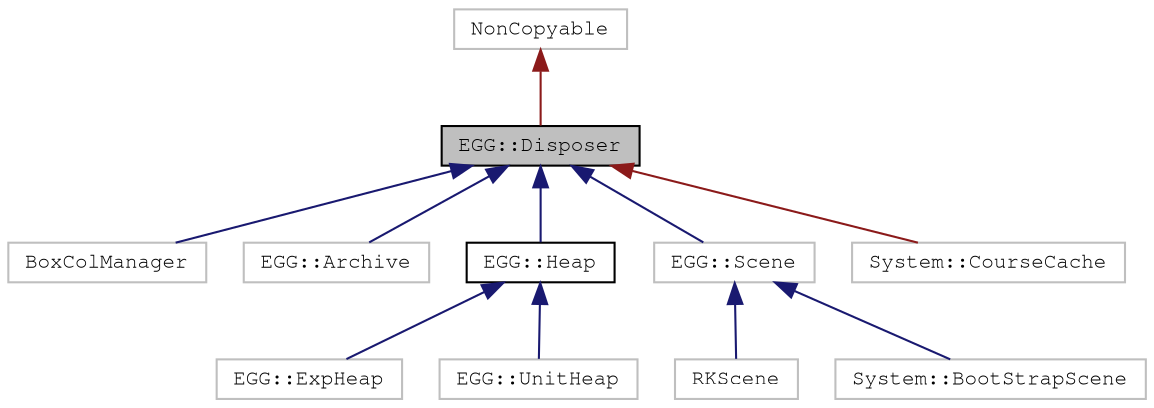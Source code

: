 digraph "EGG::Disposer"
{
 // LATEX_PDF_SIZE
  edge [fontname="FreeMono",fontsize="10",labelfontname="FreeMono",labelfontsize="10"];
  node [fontname="FreeMono",fontsize="10",shape=record];
  Node1 [label="EGG::Disposer",height=0.2,width=0.4,color="black", fillcolor="grey75", style="filled", fontcolor="black",tooltip="Base class for garbage-collected objects."];
  Node2 -> Node1 [dir="back",color="firebrick4",fontsize="10",style="solid",fontname="FreeMono"];
  Node2 [label="NonCopyable",height=0.2,width=0.4,color="grey75", fillcolor="white", style="filled",URL="$class_non_copyable.html",tooltip=" "];
  Node1 -> Node3 [dir="back",color="midnightblue",fontsize="10",style="solid",fontname="FreeMono"];
  Node3 [label="BoxColManager",height=0.2,width=0.4,color="grey75", fillcolor="white", style="filled",URL="$class_box_col_manager.html",tooltip=" "];
  Node1 -> Node4 [dir="back",color="midnightblue",fontsize="10",style="solid",fontname="FreeMono"];
  Node4 [label="EGG::Archive",height=0.2,width=0.4,color="grey75", fillcolor="white", style="filled",URL="$class_e_g_g_1_1_archive.html",tooltip=" "];
  Node1 -> Node5 [dir="back",color="midnightblue",fontsize="10",style="solid",fontname="FreeMono"];
  Node5 [label="EGG::Heap",height=0.2,width=0.4,color="black", fillcolor="white", style="filled",URL="$class_e_g_g_1_1_heap.html",tooltip="Base Heap class."];
  Node5 -> Node6 [dir="back",color="midnightblue",fontsize="10",style="solid",fontname="FreeMono"];
  Node6 [label="EGG::ExpHeap",height=0.2,width=0.4,color="grey75", fillcolor="white", style="filled",URL="$class_e_g_g_1_1_exp_heap.html",tooltip=" "];
  Node5 -> Node7 [dir="back",color="midnightblue",fontsize="10",style="solid",fontname="FreeMono"];
  Node7 [label="EGG::UnitHeap",height=0.2,width=0.4,color="grey75", fillcolor="white", style="filled",URL="$class_e_g_g_1_1_unit_heap.html",tooltip=" "];
  Node1 -> Node8 [dir="back",color="midnightblue",fontsize="10",style="solid",fontname="FreeMono"];
  Node8 [label="EGG::Scene",height=0.2,width=0.4,color="grey75", fillcolor="white", style="filled",URL="$class_e_g_g_1_1_scene.html",tooltip=" "];
  Node8 -> Node9 [dir="back",color="midnightblue",fontsize="10",style="solid",fontname="FreeMono"];
  Node9 [label="RKScene",height=0.2,width=0.4,color="grey75", fillcolor="white", style="filled",URL="$class_r_k_scene.html",tooltip=" "];
  Node8 -> Node10 [dir="back",color="midnightblue",fontsize="10",style="solid",fontname="FreeMono"];
  Node10 [label="System::BootStrapScene",height=0.2,width=0.4,color="grey75", fillcolor="white", style="filled",URL="$class_system_1_1_boot_strap_scene.html",tooltip=" "];
  Node1 -> Node11 [dir="back",color="firebrick4",fontsize="10",style="solid",fontname="FreeMono"];
  Node11 [label="System::CourseCache",height=0.2,width=0.4,color="grey75", fillcolor="white", style="filled",URL="$class_system_1_1_course_cache.html",tooltip=" "];
}
